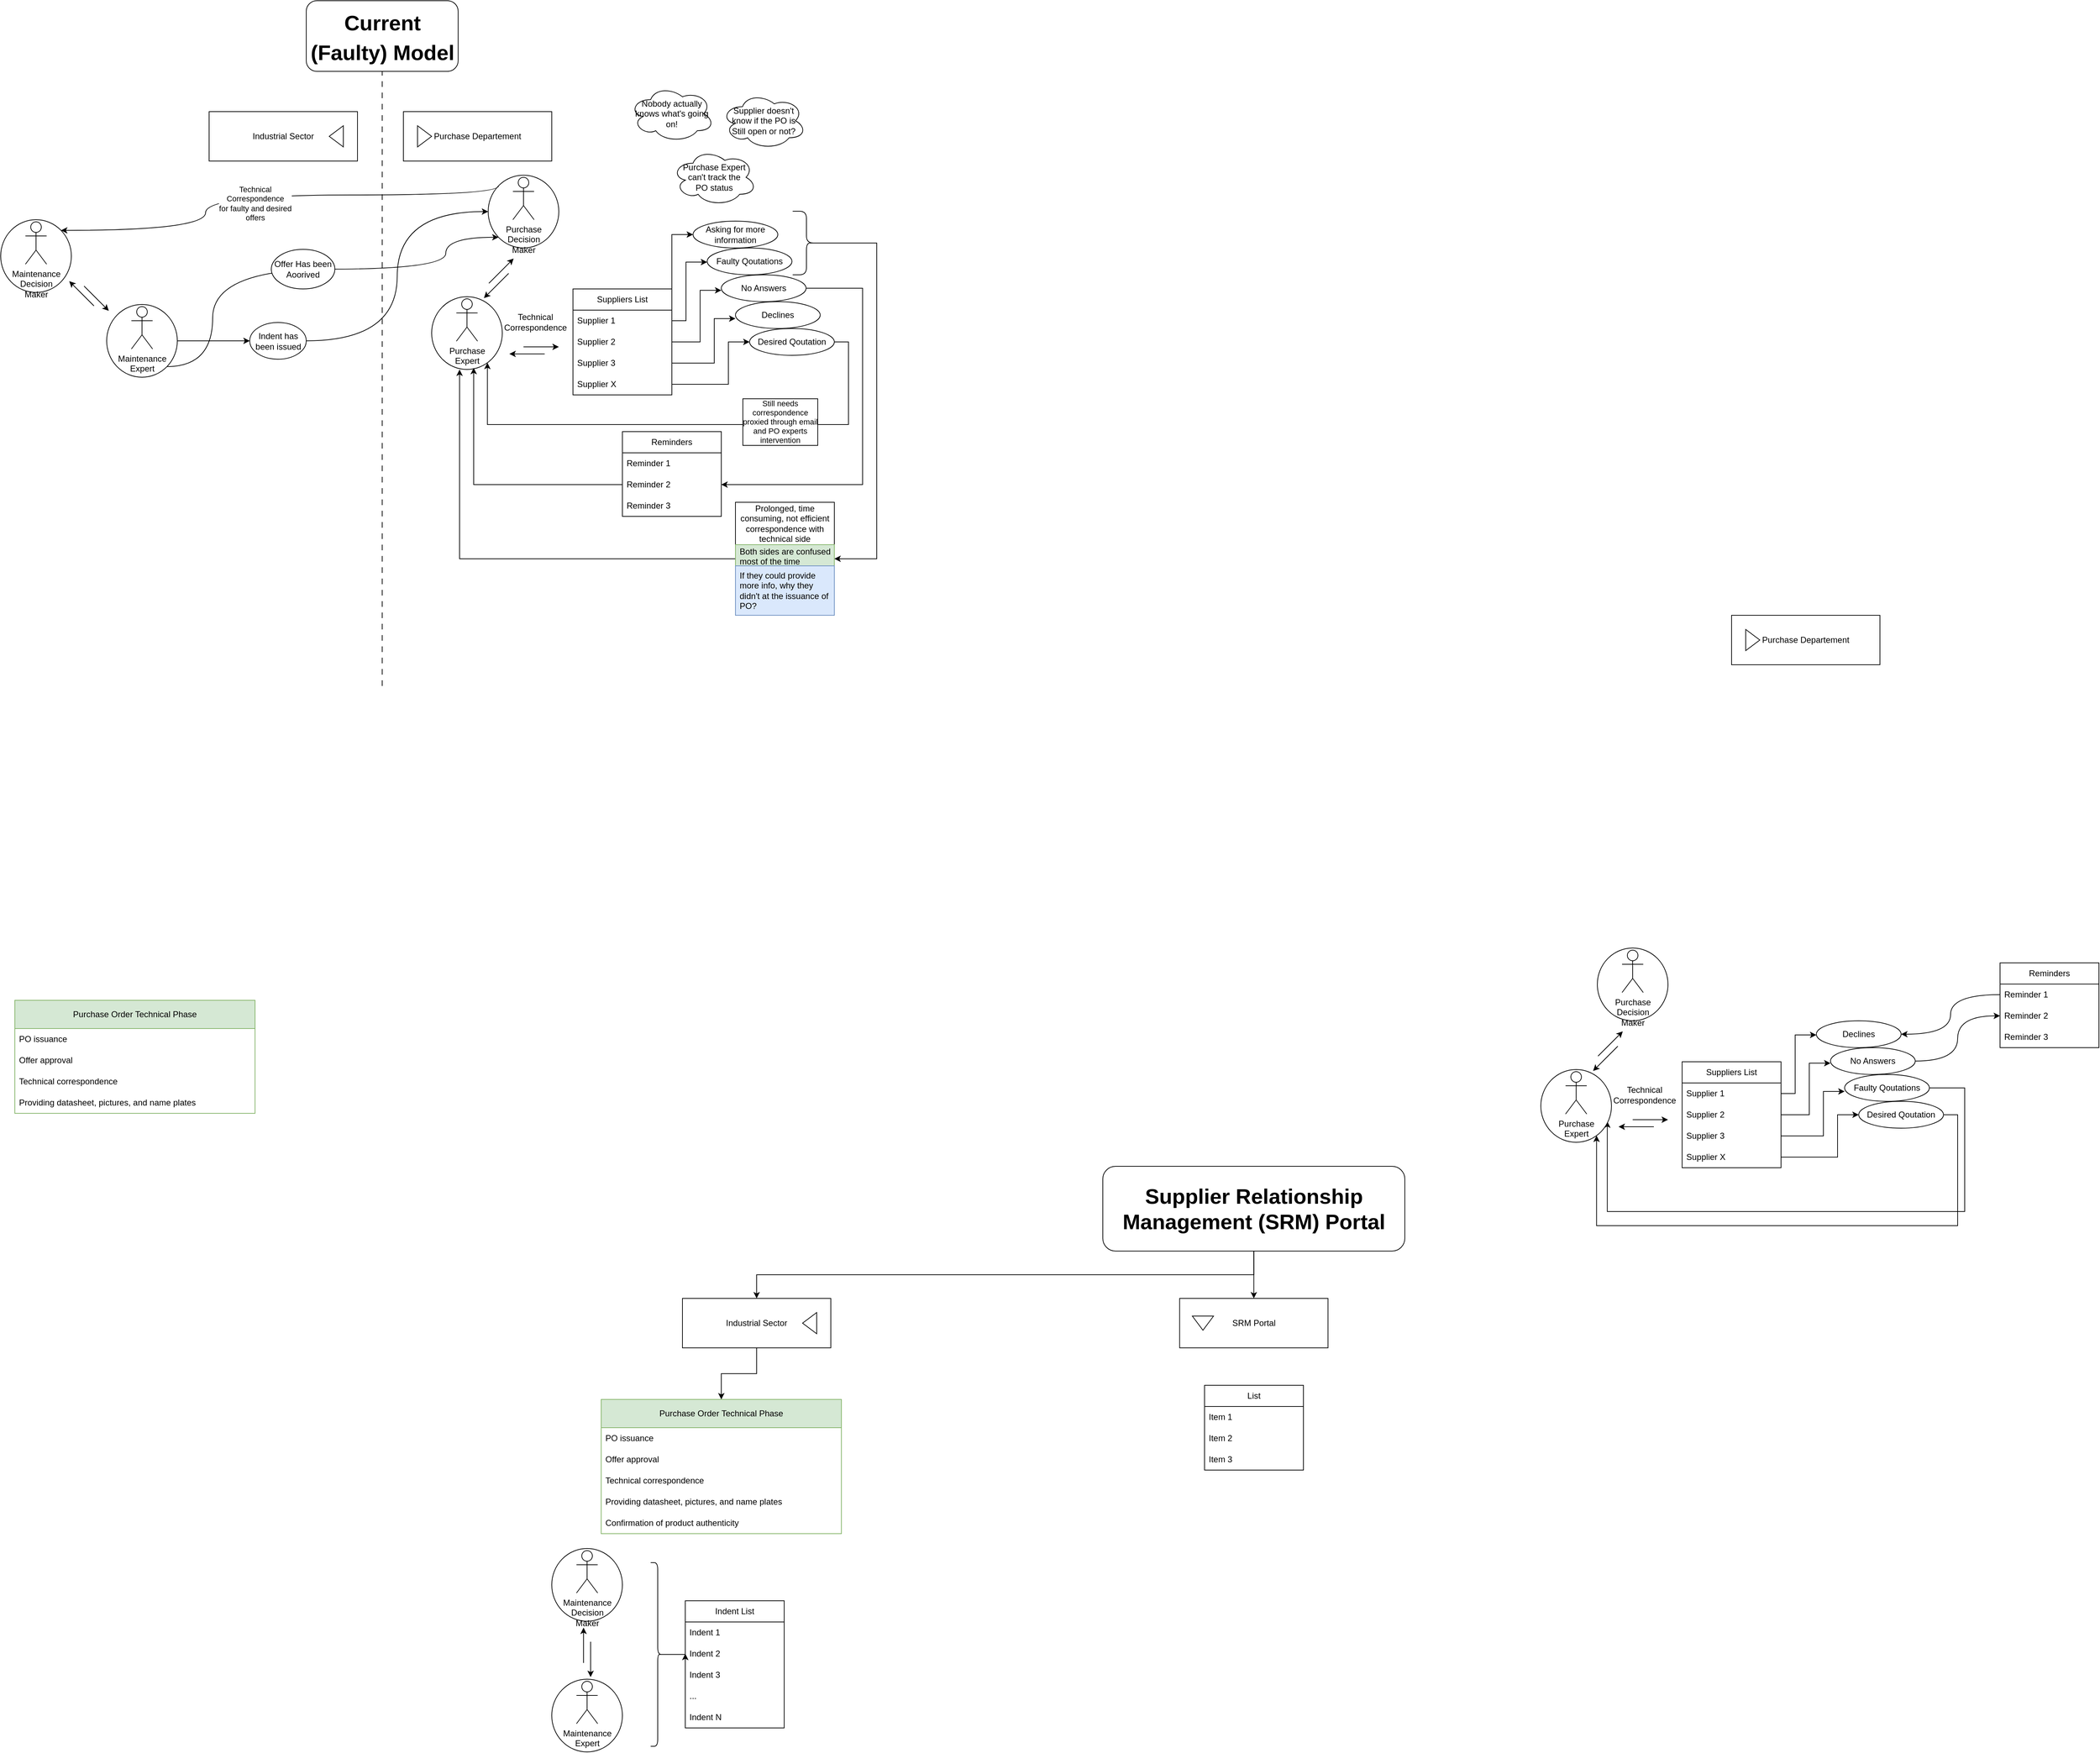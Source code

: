 <mxfile version="21.7.4" type="github">
  <diagram name="Page-1" id="2KHofViqdArEMS4rhggh">
    <mxGraphModel dx="1965" dy="1034" grid="1" gridSize="10" guides="1" tooltips="1" connect="1" arrows="1" fold="1" page="0" pageScale="1" pageWidth="850" pageHeight="1100" math="0" shadow="0">
      <root>
        <mxCell id="0" />
        <mxCell id="1" parent="0" />
        <mxCell id="c8slE1L9noB9dwJdRd24-46" style="edgeStyle=orthogonalEdgeStyle;rounded=0;orthogonalLoop=1;jettySize=auto;html=1;exitX=1;exitY=0.5;exitDx=0;exitDy=0;entryX=0;entryY=0.5;entryDx=0;entryDy=0;curved=1;" parent="1" source="c8slE1L9noB9dwJdRd24-1" target="c8slE1L9noB9dwJdRd24-59" edge="1">
          <mxGeometry relative="1" as="geometry" />
        </mxCell>
        <mxCell id="c8slE1L9noB9dwJdRd24-1" value="Indent has been issued" style="ellipse;whiteSpace=wrap;html=1;" parent="1" vertex="1">
          <mxGeometry x="-107.5" y="165.5" width="80" height="52" as="geometry" />
        </mxCell>
        <mxCell id="c8slE1L9noB9dwJdRd24-6" value="" style="endArrow=none;dashed=1;html=1;rounded=0;dashPattern=8 8;" parent="1" edge="1">
          <mxGeometry width="50" height="50" relative="1" as="geometry">
            <mxPoint x="80" y="680" as="sourcePoint" />
            <mxPoint x="80" y="-290" as="targetPoint" />
          </mxGeometry>
        </mxCell>
        <mxCell id="c8slE1L9noB9dwJdRd24-7" value="Purchase Departement" style="html=1;whiteSpace=wrap;container=1;recursiveResize=0;collapsible=0;" parent="1" vertex="1">
          <mxGeometry x="110" y="-133" width="210" height="70" as="geometry" />
        </mxCell>
        <mxCell id="c8slE1L9noB9dwJdRd24-8" value="" style="triangle;html=1;whiteSpace=wrap;" parent="c8slE1L9noB9dwJdRd24-7" vertex="1">
          <mxGeometry x="20" y="20" width="20" height="30" as="geometry" />
        </mxCell>
        <mxCell id="c8slE1L9noB9dwJdRd24-9" value="Industrial Sector" style="html=1;whiteSpace=wrap;container=1;recursiveResize=0;collapsible=0;" parent="1" vertex="1">
          <mxGeometry x="-165" y="-133" width="210" height="70" as="geometry" />
        </mxCell>
        <mxCell id="c8slE1L9noB9dwJdRd24-10" value="" style="triangle;html=1;whiteSpace=wrap;rotation=-180;" parent="c8slE1L9noB9dwJdRd24-9" vertex="1">
          <mxGeometry x="170" y="20" width="20" height="30" as="geometry" />
        </mxCell>
        <mxCell id="6I2EwaOY1wd-wpL0W01F-11" style="edgeStyle=orthogonalEdgeStyle;rounded=0;orthogonalLoop=1;jettySize=auto;html=1;exitX=1;exitY=0;exitDx=0;exitDy=0;entryX=0;entryY=0.5;entryDx=0;entryDy=0;" parent="1" source="c8slE1L9noB9dwJdRd24-14" target="6I2EwaOY1wd-wpL0W01F-10" edge="1">
          <mxGeometry relative="1" as="geometry" />
        </mxCell>
        <mxCell id="c8slE1L9noB9dwJdRd24-14" value="Suppliers List" style="swimlane;fontStyle=0;childLayout=stackLayout;horizontal=1;startSize=30;horizontalStack=0;resizeParent=1;resizeParentMax=0;resizeLast=0;collapsible=1;marginBottom=0;whiteSpace=wrap;html=1;" parent="1" vertex="1">
          <mxGeometry x="350" y="118" width="140" height="150" as="geometry" />
        </mxCell>
        <mxCell id="c8slE1L9noB9dwJdRd24-23" style="edgeStyle=orthogonalEdgeStyle;rounded=0;orthogonalLoop=1;jettySize=auto;html=1;exitX=1;exitY=0.5;exitDx=0;exitDy=0;" parent="c8slE1L9noB9dwJdRd24-14" source="c8slE1L9noB9dwJdRd24-15" edge="1">
          <mxGeometry relative="1" as="geometry">
            <mxPoint x="190" y="-38" as="targetPoint" />
            <Array as="points">
              <mxPoint x="160" y="45" />
              <mxPoint x="160" y="-38" />
            </Array>
          </mxGeometry>
        </mxCell>
        <mxCell id="c8slE1L9noB9dwJdRd24-15" value="&lt;div&gt;Supplier 1&lt;/div&gt;" style="text;strokeColor=none;fillColor=none;align=left;verticalAlign=middle;spacingLeft=4;spacingRight=4;overflow=hidden;points=[[0,0.5],[1,0.5]];portConstraint=eastwest;rotatable=0;whiteSpace=wrap;html=1;" parent="c8slE1L9noB9dwJdRd24-14" vertex="1">
          <mxGeometry y="30" width="140" height="30" as="geometry" />
        </mxCell>
        <mxCell id="c8slE1L9noB9dwJdRd24-28" style="edgeStyle=orthogonalEdgeStyle;rounded=0;orthogonalLoop=1;jettySize=auto;html=1;exitX=1;exitY=0.5;exitDx=0;exitDy=0;" parent="c8slE1L9noB9dwJdRd24-14" source="c8slE1L9noB9dwJdRd24-21" edge="1">
          <mxGeometry relative="1" as="geometry">
            <mxPoint x="210" y="2" as="targetPoint" />
            <Array as="points">
              <mxPoint x="180" y="75" />
              <mxPoint x="180" y="2" />
            </Array>
          </mxGeometry>
        </mxCell>
        <mxCell id="c8slE1L9noB9dwJdRd24-21" value="&lt;div&gt;Supplier 2&lt;br&gt;&lt;/div&gt;" style="text;strokeColor=none;fillColor=none;align=left;verticalAlign=middle;spacingLeft=4;spacingRight=4;overflow=hidden;points=[[0,0.5],[1,0.5]];portConstraint=eastwest;rotatable=0;whiteSpace=wrap;html=1;" parent="c8slE1L9noB9dwJdRd24-14" vertex="1">
          <mxGeometry y="60" width="140" height="30" as="geometry" />
        </mxCell>
        <mxCell id="c8slE1L9noB9dwJdRd24-30" style="edgeStyle=orthogonalEdgeStyle;rounded=0;orthogonalLoop=1;jettySize=auto;html=1;exitX=1;exitY=0.5;exitDx=0;exitDy=0;" parent="c8slE1L9noB9dwJdRd24-14" source="c8slE1L9noB9dwJdRd24-16" edge="1">
          <mxGeometry relative="1" as="geometry">
            <mxPoint x="230" y="42" as="targetPoint" />
            <Array as="points">
              <mxPoint x="200" y="105" />
              <mxPoint x="200" y="42" />
            </Array>
          </mxGeometry>
        </mxCell>
        <mxCell id="c8slE1L9noB9dwJdRd24-16" value="&lt;div&gt;Supplier 3&lt;br&gt;&lt;/div&gt;" style="text;strokeColor=none;fillColor=none;align=left;verticalAlign=middle;spacingLeft=4;spacingRight=4;overflow=hidden;points=[[0,0.5],[1,0.5]];portConstraint=eastwest;rotatable=0;whiteSpace=wrap;html=1;" parent="c8slE1L9noB9dwJdRd24-14" vertex="1">
          <mxGeometry y="90" width="140" height="30" as="geometry" />
        </mxCell>
        <mxCell id="c8slE1L9noB9dwJdRd24-17" value="Supplier X" style="text;strokeColor=none;fillColor=none;align=left;verticalAlign=middle;spacingLeft=4;spacingRight=4;overflow=hidden;points=[[0,0.5],[1,0.5]];portConstraint=eastwest;rotatable=0;whiteSpace=wrap;html=1;" parent="c8slE1L9noB9dwJdRd24-14" vertex="1">
          <mxGeometry y="120" width="140" height="30" as="geometry" />
        </mxCell>
        <mxCell id="c8slE1L9noB9dwJdRd24-24" value="Faulty Qoutations" style="ellipse;whiteSpace=wrap;html=1;" parent="1" vertex="1">
          <mxGeometry x="540" y="60" width="120" height="38" as="geometry" />
        </mxCell>
        <mxCell id="c8slE1L9noB9dwJdRd24-25" value="&lt;div&gt;Technical&lt;/div&gt;&lt;div&gt;Correspondence&lt;br&gt;&lt;/div&gt;" style="text;html=1;strokeColor=none;fillColor=none;align=center;verticalAlign=middle;whiteSpace=wrap;rounded=0;" parent="1" vertex="1">
          <mxGeometry x="267" y="150" width="60" height="30" as="geometry" />
        </mxCell>
        <mxCell id="6I2EwaOY1wd-wpL0W01F-8" style="edgeStyle=orthogonalEdgeStyle;rounded=0;orthogonalLoop=1;jettySize=auto;html=1;exitX=1;exitY=0.5;exitDx=0;exitDy=0;entryX=1;entryY=0.5;entryDx=0;entryDy=0;" parent="1" source="c8slE1L9noB9dwJdRd24-29" target="c8slE1L9noB9dwJdRd24-73" edge="1">
          <mxGeometry relative="1" as="geometry">
            <Array as="points">
              <mxPoint x="760" y="117" />
              <mxPoint x="760" y="395" />
            </Array>
          </mxGeometry>
        </mxCell>
        <mxCell id="c8slE1L9noB9dwJdRd24-29" value="No Answers" style="ellipse;whiteSpace=wrap;html=1;" parent="1" vertex="1">
          <mxGeometry x="560" y="98" width="120" height="38" as="geometry" />
        </mxCell>
        <mxCell id="c8slE1L9noB9dwJdRd24-31" value="Declines" style="ellipse;whiteSpace=wrap;html=1;" parent="1" vertex="1">
          <mxGeometry x="580" y="136" width="120" height="38" as="geometry" />
        </mxCell>
        <mxCell id="c8slE1L9noB9dwJdRd24-81" style="edgeStyle=orthogonalEdgeStyle;rounded=0;orthogonalLoop=1;jettySize=auto;html=1;exitX=1;exitY=0.5;exitDx=0;exitDy=0;entryX=0.789;entryY=0.908;entryDx=0;entryDy=0;entryPerimeter=0;" parent="1" source="c8slE1L9noB9dwJdRd24-34" target="c8slE1L9noB9dwJdRd24-44" edge="1">
          <mxGeometry relative="1" as="geometry">
            <Array as="points">
              <mxPoint x="740" y="193" />
              <mxPoint x="740" y="310" />
              <mxPoint x="229" y="310" />
            </Array>
          </mxGeometry>
        </mxCell>
        <mxCell id="6I2EwaOY1wd-wpL0W01F-12" value="Still needs &lt;br&gt;correspondence&lt;br&gt;proxied through email &lt;br&gt;and PO experts&lt;br&gt;intervention" style="edgeLabel;html=1;align=center;verticalAlign=middle;resizable=0;points=[];labelBorderColor=default;" parent="c8slE1L9noB9dwJdRd24-81" vertex="1" connectable="0">
          <mxGeometry x="-0.362" y="-4" relative="1" as="geometry">
            <mxPoint as="offset" />
          </mxGeometry>
        </mxCell>
        <mxCell id="c8slE1L9noB9dwJdRd24-34" value="Desired Qoutation" style="ellipse;whiteSpace=wrap;html=1;" parent="1" vertex="1">
          <mxGeometry x="600" y="174" width="120" height="38" as="geometry" />
        </mxCell>
        <mxCell id="c8slE1L9noB9dwJdRd24-33" style="edgeStyle=orthogonalEdgeStyle;rounded=0;orthogonalLoop=1;jettySize=auto;html=1;exitX=1;exitY=0.5;exitDx=0;exitDy=0;entryX=0;entryY=0.5;entryDx=0;entryDy=0;" parent="1" source="c8slE1L9noB9dwJdRd24-17" target="c8slE1L9noB9dwJdRd24-34" edge="1">
          <mxGeometry relative="1" as="geometry">
            <mxPoint x="600" y="200" as="targetPoint" />
            <Array as="points">
              <mxPoint x="570" y="253" />
              <mxPoint x="570" y="193" />
            </Array>
          </mxGeometry>
        </mxCell>
        <mxCell id="c8slE1L9noB9dwJdRd24-42" value="" style="group" parent="1" vertex="1" connectable="0">
          <mxGeometry x="-310" y="140" width="100" height="103" as="geometry" />
        </mxCell>
        <mxCell id="c8slE1L9noB9dwJdRd24-40" value="" style="ellipse;whiteSpace=wrap;html=1;" parent="c8slE1L9noB9dwJdRd24-42" vertex="1">
          <mxGeometry width="100" height="103" as="geometry" />
        </mxCell>
        <mxCell id="c8slE1L9noB9dwJdRd24-37" value="&lt;div&gt;Maintenance&lt;/div&gt;&lt;div&gt;Expert&lt;br&gt;&lt;/div&gt;" style="shape=umlActor;verticalLabelPosition=bottom;verticalAlign=top;html=1;outlineConnect=0;" parent="c8slE1L9noB9dwJdRd24-42" vertex="1">
          <mxGeometry x="35" y="3" width="30" height="60" as="geometry" />
        </mxCell>
        <mxCell id="c8slE1L9noB9dwJdRd24-43" value="" style="group" parent="1" vertex="1" connectable="0">
          <mxGeometry x="150" y="129" width="100" height="103" as="geometry" />
        </mxCell>
        <mxCell id="c8slE1L9noB9dwJdRd24-44" value="" style="ellipse;whiteSpace=wrap;html=1;" parent="c8slE1L9noB9dwJdRd24-43" vertex="1">
          <mxGeometry width="100" height="103" as="geometry" />
        </mxCell>
        <mxCell id="c8slE1L9noB9dwJdRd24-45" value="&lt;div&gt;Purchase&lt;/div&gt;&lt;div&gt;Expert&lt;br&gt;&lt;/div&gt;" style="shape=umlActor;verticalLabelPosition=bottom;verticalAlign=top;html=1;outlineConnect=0;" parent="c8slE1L9noB9dwJdRd24-43" vertex="1">
          <mxGeometry x="35" y="3" width="30" height="60" as="geometry" />
        </mxCell>
        <mxCell id="c8slE1L9noB9dwJdRd24-48" value="" style="group" parent="1" vertex="1" connectable="0">
          <mxGeometry x="-460" y="20" width="100" height="103" as="geometry" />
        </mxCell>
        <mxCell id="c8slE1L9noB9dwJdRd24-49" value="" style="ellipse;whiteSpace=wrap;html=1;" parent="c8slE1L9noB9dwJdRd24-48" vertex="1">
          <mxGeometry width="100" height="103" as="geometry" />
        </mxCell>
        <mxCell id="c8slE1L9noB9dwJdRd24-50" value="&lt;div&gt;Maintenance&lt;/div&gt;&lt;div&gt;Decision&lt;/div&gt;&lt;div&gt;Maker&lt;br&gt;&lt;/div&gt;" style="shape=umlActor;verticalLabelPosition=bottom;verticalAlign=top;html=1;outlineConnect=0;" parent="c8slE1L9noB9dwJdRd24-48" vertex="1">
          <mxGeometry x="35" y="3" width="30" height="60" as="geometry" />
        </mxCell>
        <mxCell id="c8slE1L9noB9dwJdRd24-53" value="" style="group;rotation=45;" parent="1" vertex="1" connectable="0">
          <mxGeometry x="-370" y="123" width="70" height="10" as="geometry" />
        </mxCell>
        <mxCell id="c8slE1L9noB9dwJdRd24-51" value="" style="endArrow=classic;html=1;rounded=0;" parent="c8slE1L9noB9dwJdRd24-53" edge="1">
          <mxGeometry width="50" height="50" relative="1" as="geometry">
            <mxPoint x="28" y="-9" as="sourcePoint" />
            <mxPoint x="63" y="26" as="targetPoint" />
          </mxGeometry>
        </mxCell>
        <mxCell id="c8slE1L9noB9dwJdRd24-52" value="" style="endArrow=classic;html=1;rounded=0;" parent="c8slE1L9noB9dwJdRd24-53" edge="1">
          <mxGeometry width="50" height="50" relative="1" as="geometry">
            <mxPoint x="42" y="19" as="sourcePoint" />
            <mxPoint x="7" y="-16" as="targetPoint" />
          </mxGeometry>
        </mxCell>
        <mxCell id="c8slE1L9noB9dwJdRd24-54" style="edgeStyle=orthogonalEdgeStyle;rounded=0;orthogonalLoop=1;jettySize=auto;html=1;exitX=1;exitY=0.5;exitDx=0;exitDy=0;entryX=0;entryY=0.5;entryDx=0;entryDy=0;" parent="1" source="c8slE1L9noB9dwJdRd24-40" target="c8slE1L9noB9dwJdRd24-1" edge="1">
          <mxGeometry relative="1" as="geometry" />
        </mxCell>
        <mxCell id="c8slE1L9noB9dwJdRd24-55" value="" style="group;rotation=-45;" parent="1" vertex="1" connectable="0">
          <mxGeometry x="210" y="98" width="70" height="10" as="geometry" />
        </mxCell>
        <mxCell id="c8slE1L9noB9dwJdRd24-56" value="" style="endArrow=classic;html=1;rounded=0;" parent="c8slE1L9noB9dwJdRd24-55" edge="1">
          <mxGeometry width="50" height="50" relative="1" as="geometry">
            <mxPoint x="21" y="12" as="sourcePoint" />
            <mxPoint x="56" y="-23" as="targetPoint" />
          </mxGeometry>
        </mxCell>
        <mxCell id="c8slE1L9noB9dwJdRd24-57" value="" style="endArrow=classic;html=1;rounded=0;" parent="c8slE1L9noB9dwJdRd24-55" edge="1">
          <mxGeometry width="50" height="50" relative="1" as="geometry">
            <mxPoint x="49" y="-2" as="sourcePoint" />
            <mxPoint x="14" y="33" as="targetPoint" />
          </mxGeometry>
        </mxCell>
        <mxCell id="c8slE1L9noB9dwJdRd24-58" value="" style="group" parent="1" vertex="1" connectable="0">
          <mxGeometry x="230" y="-43" width="100" height="103" as="geometry" />
        </mxCell>
        <mxCell id="c8slE1L9noB9dwJdRd24-59" value="" style="ellipse;whiteSpace=wrap;html=1;" parent="c8slE1L9noB9dwJdRd24-58" vertex="1">
          <mxGeometry width="100" height="103" as="geometry" />
        </mxCell>
        <mxCell id="c8slE1L9noB9dwJdRd24-60" value="&lt;div&gt;Purchase&lt;/div&gt;&lt;div&gt;Decision&lt;/div&gt;&lt;div&gt;Maker&lt;br&gt;&lt;/div&gt;" style="shape=umlActor;verticalLabelPosition=bottom;verticalAlign=top;html=1;outlineConnect=0;" parent="c8slE1L9noB9dwJdRd24-58" vertex="1">
          <mxGeometry x="35" y="3" width="30" height="60" as="geometry" />
        </mxCell>
        <mxCell id="c8slE1L9noB9dwJdRd24-61" value="&lt;font style=&quot;font-size: 30px;&quot;&gt;Current (Faulty) Model&lt;/font&gt;" style="rounded=1;whiteSpace=wrap;html=1;fontStyle=1;fontSize=35;" parent="1" vertex="1">
          <mxGeometry x="-27.5" y="-290" width="215" height="100" as="geometry" />
        </mxCell>
        <mxCell id="c8slE1L9noB9dwJdRd24-64" value="" style="group;rotation=0;" parent="1" vertex="1" connectable="0">
          <mxGeometry x="260" y="200" width="70" height="10" as="geometry" />
        </mxCell>
        <mxCell id="c8slE1L9noB9dwJdRd24-65" value="" style="endArrow=classic;html=1;rounded=0;" parent="c8slE1L9noB9dwJdRd24-64" edge="1">
          <mxGeometry width="50" height="50" relative="1" as="geometry">
            <mxPoint x="20" as="sourcePoint" />
            <mxPoint x="70" as="targetPoint" />
          </mxGeometry>
        </mxCell>
        <mxCell id="c8slE1L9noB9dwJdRd24-66" value="" style="endArrow=classic;html=1;rounded=0;" parent="c8slE1L9noB9dwJdRd24-64" edge="1">
          <mxGeometry width="50" height="50" relative="1" as="geometry">
            <mxPoint x="50" y="10" as="sourcePoint" />
            <mxPoint y="10" as="targetPoint" />
          </mxGeometry>
        </mxCell>
        <mxCell id="c8slE1L9noB9dwJdRd24-69" value="Reminders" style="swimlane;fontStyle=0;childLayout=stackLayout;horizontal=1;startSize=30;horizontalStack=0;resizeParent=1;resizeParentMax=0;resizeLast=0;collapsible=1;marginBottom=0;whiteSpace=wrap;html=1;" parent="1" vertex="1">
          <mxGeometry x="420" y="320" width="140" height="120" as="geometry" />
        </mxCell>
        <mxCell id="c8slE1L9noB9dwJdRd24-70" value="Reminder 1" style="text;strokeColor=none;fillColor=none;align=left;verticalAlign=middle;spacingLeft=4;spacingRight=4;overflow=hidden;points=[[0,0.5],[1,0.5]];portConstraint=eastwest;rotatable=0;whiteSpace=wrap;html=1;" parent="c8slE1L9noB9dwJdRd24-69" vertex="1">
          <mxGeometry y="30" width="140" height="30" as="geometry" />
        </mxCell>
        <mxCell id="c8slE1L9noB9dwJdRd24-73" value="Reminder 2" style="text;strokeColor=none;fillColor=none;align=left;verticalAlign=middle;spacingLeft=4;spacingRight=4;overflow=hidden;points=[[0,0.5],[1,0.5]];portConstraint=eastwest;rotatable=0;whiteSpace=wrap;html=1;" parent="c8slE1L9noB9dwJdRd24-69" vertex="1">
          <mxGeometry y="60" width="140" height="30" as="geometry" />
        </mxCell>
        <mxCell id="c8slE1L9noB9dwJdRd24-74" value="Reminder 3" style="text;strokeColor=none;fillColor=none;align=left;verticalAlign=middle;spacingLeft=4;spacingRight=4;overflow=hidden;points=[[0,0.5],[1,0.5]];portConstraint=eastwest;rotatable=0;whiteSpace=wrap;html=1;" parent="c8slE1L9noB9dwJdRd24-69" vertex="1">
          <mxGeometry y="90" width="140" height="30" as="geometry" />
        </mxCell>
        <mxCell id="c8slE1L9noB9dwJdRd24-82" style="edgeStyle=orthogonalEdgeStyle;rounded=0;orthogonalLoop=1;jettySize=auto;html=1;exitX=0;exitY=0;exitDx=0;exitDy=0;entryX=1;entryY=0;entryDx=0;entryDy=0;curved=1;" parent="1" source="c8slE1L9noB9dwJdRd24-59" target="c8slE1L9noB9dwJdRd24-49" edge="1">
          <mxGeometry relative="1" as="geometry">
            <Array as="points">
              <mxPoint x="-170" y="-15" />
              <mxPoint x="-170" y="35" />
            </Array>
          </mxGeometry>
        </mxCell>
        <mxCell id="c8slE1L9noB9dwJdRd24-83" value="&lt;div&gt;Technical&lt;/div&gt;&lt;div&gt;Correspondence&lt;/div&gt;&lt;div&gt;for faulty and desired&lt;/div&gt;&lt;div&gt;offers&lt;br&gt;&lt;/div&gt;" style="edgeLabel;html=1;align=center;verticalAlign=middle;resizable=0;points=[];" parent="c8slE1L9noB9dwJdRd24-82" vertex="1" connectable="0">
          <mxGeometry x="0.048" y="12" relative="1" as="geometry">
            <mxPoint as="offset" />
          </mxGeometry>
        </mxCell>
        <mxCell id="vh4l8K26gaCXzMAg0qhR-1" style="edgeStyle=orthogonalEdgeStyle;rounded=0;orthogonalLoop=1;jettySize=auto;html=1;exitX=1;exitY=1;exitDx=0;exitDy=0;entryX=0;entryY=1;entryDx=0;entryDy=0;curved=1;" parent="1" source="c8slE1L9noB9dwJdRd24-40" target="c8slE1L9noB9dwJdRd24-59" edge="1">
          <mxGeometry relative="1" as="geometry">
            <Array as="points">
              <mxPoint x="-160" y="228" />
              <mxPoint x="-160" y="90" />
              <mxPoint x="170" y="90" />
              <mxPoint x="170" y="45" />
            </Array>
          </mxGeometry>
        </mxCell>
        <mxCell id="vh4l8K26gaCXzMAg0qhR-2" value="" style="edgeLabel;html=1;align=center;verticalAlign=middle;resizable=0;points=[];fontSize=12;fillColor=default;strokeColor=default;" parent="vh4l8K26gaCXzMAg0qhR-1" vertex="1" connectable="0">
          <mxGeometry x="-0.009" y="-1" relative="1" as="geometry">
            <mxPoint as="offset" />
          </mxGeometry>
        </mxCell>
        <mxCell id="vh4l8K26gaCXzMAg0qhR-3" value="&lt;div&gt;Offer Has been &lt;br&gt;&lt;/div&gt;&lt;div&gt;Aoorived&lt;br&gt;&lt;/div&gt;" style="ellipse;whiteSpace=wrap;html=1;" parent="1" vertex="1">
          <mxGeometry x="-77" y="62" width="90" height="56" as="geometry" />
        </mxCell>
        <mxCell id="vh4l8K26gaCXzMAg0qhR-4" value="Purchase Order Technical Phase" style="swimlane;fontStyle=0;childLayout=stackLayout;horizontal=1;startSize=40;horizontalStack=0;resizeParent=1;resizeParentMax=0;resizeLast=0;collapsible=1;marginBottom=0;whiteSpace=wrap;html=1;fillColor=#d5e8d4;strokeColor=#82b366;" parent="1" vertex="1">
          <mxGeometry x="-440" y="1125" width="340" height="160" as="geometry" />
        </mxCell>
        <mxCell id="vh4l8K26gaCXzMAg0qhR-5" value="PO issuance " style="text;strokeColor=none;fillColor=none;align=left;verticalAlign=middle;spacingLeft=4;spacingRight=4;overflow=hidden;points=[[0,0.5],[1,0.5]];portConstraint=eastwest;rotatable=0;whiteSpace=wrap;html=1;" parent="vh4l8K26gaCXzMAg0qhR-4" vertex="1">
          <mxGeometry y="40" width="340" height="30" as="geometry" />
        </mxCell>
        <mxCell id="vh4l8K26gaCXzMAg0qhR-6" value="Offer approval" style="text;strokeColor=none;fillColor=none;align=left;verticalAlign=middle;spacingLeft=4;spacingRight=4;overflow=hidden;points=[[0,0.5],[1,0.5]];portConstraint=eastwest;rotatable=0;whiteSpace=wrap;html=1;" parent="vh4l8K26gaCXzMAg0qhR-4" vertex="1">
          <mxGeometry y="70" width="340" height="30" as="geometry" />
        </mxCell>
        <mxCell id="vh4l8K26gaCXzMAg0qhR-7" value="Technical correspondence" style="text;strokeColor=none;fillColor=none;align=left;verticalAlign=middle;spacingLeft=4;spacingRight=4;overflow=hidden;points=[[0,0.5],[1,0.5]];portConstraint=eastwest;rotatable=0;whiteSpace=wrap;html=1;" parent="vh4l8K26gaCXzMAg0qhR-4" vertex="1">
          <mxGeometry y="100" width="340" height="30" as="geometry" />
        </mxCell>
        <mxCell id="vh4l8K26gaCXzMAg0qhR-8" value="Providing datasheet, pictures, and name plates" style="text;strokeColor=none;fillColor=none;align=left;verticalAlign=middle;spacingLeft=4;spacingRight=4;overflow=hidden;points=[[0,0.5],[1,0.5]];portConstraint=eastwest;rotatable=0;whiteSpace=wrap;html=1;" parent="vh4l8K26gaCXzMAg0qhR-4" vertex="1">
          <mxGeometry y="130" width="340" height="30" as="geometry" />
        </mxCell>
        <mxCell id="vh4l8K26gaCXzMAg0qhR-70" value="Purchase Departement" style="html=1;whiteSpace=wrap;container=1;recursiveResize=0;collapsible=0;" parent="1" vertex="1">
          <mxGeometry x="1990" y="580" width="210" height="70" as="geometry" />
        </mxCell>
        <mxCell id="vh4l8K26gaCXzMAg0qhR-71" value="" style="triangle;html=1;whiteSpace=wrap;" parent="vh4l8K26gaCXzMAg0qhR-70" vertex="1">
          <mxGeometry x="20" y="20" width="20" height="30" as="geometry" />
        </mxCell>
        <mxCell id="em5qXoiyjJYaxzW7Eebe-1" style="edgeStyle=orthogonalEdgeStyle;rounded=0;orthogonalLoop=1;jettySize=auto;html=1;exitX=0.5;exitY=1;exitDx=0;exitDy=0;entryX=0.5;entryY=0;entryDx=0;entryDy=0;" edge="1" parent="1" source="vh4l8K26gaCXzMAg0qhR-72" target="vh4l8K26gaCXzMAg0qhR-124">
          <mxGeometry relative="1" as="geometry" />
        </mxCell>
        <mxCell id="vh4l8K26gaCXzMAg0qhR-72" value="Industrial Sector" style="html=1;whiteSpace=wrap;container=1;recursiveResize=0;collapsible=0;" parent="1" vertex="1">
          <mxGeometry x="505" y="1547" width="210" height="70" as="geometry" />
        </mxCell>
        <mxCell id="vh4l8K26gaCXzMAg0qhR-73" value="" style="triangle;html=1;whiteSpace=wrap;rotation=-180;" parent="vh4l8K26gaCXzMAg0qhR-72" vertex="1">
          <mxGeometry x="170" y="20" width="20" height="30" as="geometry" />
        </mxCell>
        <mxCell id="vh4l8K26gaCXzMAg0qhR-74" value="Suppliers List" style="swimlane;fontStyle=0;childLayout=stackLayout;horizontal=1;startSize=30;horizontalStack=0;resizeParent=1;resizeParentMax=0;resizeLast=0;collapsible=1;marginBottom=0;whiteSpace=wrap;html=1;" parent="1" vertex="1">
          <mxGeometry x="1920" y="1212" width="140" height="150" as="geometry" />
        </mxCell>
        <mxCell id="vh4l8K26gaCXzMAg0qhR-75" style="edgeStyle=orthogonalEdgeStyle;rounded=0;orthogonalLoop=1;jettySize=auto;html=1;exitX=1;exitY=0.5;exitDx=0;exitDy=0;" parent="vh4l8K26gaCXzMAg0qhR-74" source="vh4l8K26gaCXzMAg0qhR-76" edge="1">
          <mxGeometry relative="1" as="geometry">
            <mxPoint x="190" y="-38" as="targetPoint" />
            <Array as="points">
              <mxPoint x="160" y="45" />
              <mxPoint x="160" y="-38" />
            </Array>
          </mxGeometry>
        </mxCell>
        <mxCell id="vh4l8K26gaCXzMAg0qhR-76" value="&lt;div&gt;Supplier 1&lt;/div&gt;" style="text;strokeColor=none;fillColor=none;align=left;verticalAlign=middle;spacingLeft=4;spacingRight=4;overflow=hidden;points=[[0,0.5],[1,0.5]];portConstraint=eastwest;rotatable=0;whiteSpace=wrap;html=1;" parent="vh4l8K26gaCXzMAg0qhR-74" vertex="1">
          <mxGeometry y="30" width="140" height="30" as="geometry" />
        </mxCell>
        <mxCell id="vh4l8K26gaCXzMAg0qhR-77" style="edgeStyle=orthogonalEdgeStyle;rounded=0;orthogonalLoop=1;jettySize=auto;html=1;exitX=1;exitY=0.5;exitDx=0;exitDy=0;" parent="vh4l8K26gaCXzMAg0qhR-74" source="vh4l8K26gaCXzMAg0qhR-78" edge="1">
          <mxGeometry relative="1" as="geometry">
            <mxPoint x="210" y="2" as="targetPoint" />
            <Array as="points">
              <mxPoint x="180" y="75" />
              <mxPoint x="180" y="2" />
            </Array>
          </mxGeometry>
        </mxCell>
        <mxCell id="vh4l8K26gaCXzMAg0qhR-78" value="&lt;div&gt;Supplier 2&lt;br&gt;&lt;/div&gt;" style="text;strokeColor=none;fillColor=none;align=left;verticalAlign=middle;spacingLeft=4;spacingRight=4;overflow=hidden;points=[[0,0.5],[1,0.5]];portConstraint=eastwest;rotatable=0;whiteSpace=wrap;html=1;" parent="vh4l8K26gaCXzMAg0qhR-74" vertex="1">
          <mxGeometry y="60" width="140" height="30" as="geometry" />
        </mxCell>
        <mxCell id="vh4l8K26gaCXzMAg0qhR-79" style="edgeStyle=orthogonalEdgeStyle;rounded=0;orthogonalLoop=1;jettySize=auto;html=1;exitX=1;exitY=0.5;exitDx=0;exitDy=0;" parent="vh4l8K26gaCXzMAg0qhR-74" source="vh4l8K26gaCXzMAg0qhR-80" edge="1">
          <mxGeometry relative="1" as="geometry">
            <mxPoint x="230" y="42" as="targetPoint" />
            <Array as="points">
              <mxPoint x="200" y="105" />
              <mxPoint x="200" y="42" />
            </Array>
          </mxGeometry>
        </mxCell>
        <mxCell id="vh4l8K26gaCXzMAg0qhR-80" value="&lt;div&gt;Supplier 3&lt;br&gt;&lt;/div&gt;" style="text;strokeColor=none;fillColor=none;align=left;verticalAlign=middle;spacingLeft=4;spacingRight=4;overflow=hidden;points=[[0,0.5],[1,0.5]];portConstraint=eastwest;rotatable=0;whiteSpace=wrap;html=1;" parent="vh4l8K26gaCXzMAg0qhR-74" vertex="1">
          <mxGeometry y="90" width="140" height="30" as="geometry" />
        </mxCell>
        <mxCell id="vh4l8K26gaCXzMAg0qhR-81" value="Supplier X" style="text;strokeColor=none;fillColor=none;align=left;verticalAlign=middle;spacingLeft=4;spacingRight=4;overflow=hidden;points=[[0,0.5],[1,0.5]];portConstraint=eastwest;rotatable=0;whiteSpace=wrap;html=1;" parent="vh4l8K26gaCXzMAg0qhR-74" vertex="1">
          <mxGeometry y="120" width="140" height="30" as="geometry" />
        </mxCell>
        <mxCell id="vh4l8K26gaCXzMAg0qhR-82" value="Declines" style="ellipse;whiteSpace=wrap;html=1;" parent="1" vertex="1">
          <mxGeometry x="2110" y="1154" width="120" height="38" as="geometry" />
        </mxCell>
        <mxCell id="vh4l8K26gaCXzMAg0qhR-83" value="&lt;div&gt;Technical&lt;/div&gt;&lt;div&gt;Correspondence&lt;br&gt;&lt;/div&gt;" style="text;html=1;strokeColor=none;fillColor=none;align=center;verticalAlign=middle;whiteSpace=wrap;rounded=0;" parent="1" vertex="1">
          <mxGeometry x="1837" y="1244" width="60" height="30" as="geometry" />
        </mxCell>
        <mxCell id="vh4l8K26gaCXzMAg0qhR-84" style="edgeStyle=orthogonalEdgeStyle;rounded=0;orthogonalLoop=1;jettySize=auto;html=1;exitX=1;exitY=0.5;exitDx=0;exitDy=0;entryX=0;entryY=0.5;entryDx=0;entryDy=0;curved=1;" parent="1" source="vh4l8K26gaCXzMAg0qhR-85" target="vh4l8K26gaCXzMAg0qhR-116" edge="1">
          <mxGeometry relative="1" as="geometry" />
        </mxCell>
        <mxCell id="vh4l8K26gaCXzMAg0qhR-85" value="No Answers" style="ellipse;whiteSpace=wrap;html=1;" parent="1" vertex="1">
          <mxGeometry x="2130" y="1192" width="120" height="38" as="geometry" />
        </mxCell>
        <mxCell id="vh4l8K26gaCXzMAg0qhR-86" style="edgeStyle=orthogonalEdgeStyle;rounded=0;orthogonalLoop=1;jettySize=auto;html=1;exitX=1;exitY=0.5;exitDx=0;exitDy=0;entryX=0.941;entryY=0.714;entryDx=0;entryDy=0;entryPerimeter=0;" parent="1" source="vh4l8K26gaCXzMAg0qhR-87" target="vh4l8K26gaCXzMAg0qhR-95" edge="1">
          <mxGeometry relative="1" as="geometry">
            <Array as="points">
              <mxPoint x="2320" y="1249" />
              <mxPoint x="2320" y="1424" />
              <mxPoint x="1814" y="1424" />
            </Array>
          </mxGeometry>
        </mxCell>
        <mxCell id="vh4l8K26gaCXzMAg0qhR-87" value="Faulty Qoutations" style="ellipse;whiteSpace=wrap;html=1;" parent="1" vertex="1">
          <mxGeometry x="2150" y="1230" width="120" height="38" as="geometry" />
        </mxCell>
        <mxCell id="vh4l8K26gaCXzMAg0qhR-88" style="edgeStyle=orthogonalEdgeStyle;rounded=0;orthogonalLoop=1;jettySize=auto;html=1;exitX=1;exitY=0.5;exitDx=0;exitDy=0;entryX=0.789;entryY=0.908;entryDx=0;entryDy=0;entryPerimeter=0;" parent="1" source="vh4l8K26gaCXzMAg0qhR-89" target="vh4l8K26gaCXzMAg0qhR-95" edge="1">
          <mxGeometry relative="1" as="geometry">
            <Array as="points">
              <mxPoint x="2310" y="1287" />
              <mxPoint x="2310" y="1444" />
              <mxPoint x="1799" y="1444" />
            </Array>
          </mxGeometry>
        </mxCell>
        <mxCell id="vh4l8K26gaCXzMAg0qhR-89" value="Desired Qoutation" style="ellipse;whiteSpace=wrap;html=1;" parent="1" vertex="1">
          <mxGeometry x="2170" y="1268" width="120" height="38" as="geometry" />
        </mxCell>
        <mxCell id="vh4l8K26gaCXzMAg0qhR-90" style="edgeStyle=orthogonalEdgeStyle;rounded=0;orthogonalLoop=1;jettySize=auto;html=1;exitX=1;exitY=0.5;exitDx=0;exitDy=0;entryX=0;entryY=0.5;entryDx=0;entryDy=0;" parent="1" source="vh4l8K26gaCXzMAg0qhR-81" target="vh4l8K26gaCXzMAg0qhR-89" edge="1">
          <mxGeometry relative="1" as="geometry">
            <mxPoint x="2170" y="1294" as="targetPoint" />
            <Array as="points">
              <mxPoint x="2140" y="1347" />
              <mxPoint x="2140" y="1287" />
            </Array>
          </mxGeometry>
        </mxCell>
        <mxCell id="vh4l8K26gaCXzMAg0qhR-91" value="" style="group" parent="1" vertex="1" connectable="0">
          <mxGeometry x="320" y="2086" width="100" height="103" as="geometry" />
        </mxCell>
        <mxCell id="vh4l8K26gaCXzMAg0qhR-92" value="" style="ellipse;whiteSpace=wrap;html=1;" parent="vh4l8K26gaCXzMAg0qhR-91" vertex="1">
          <mxGeometry width="100" height="103" as="geometry" />
        </mxCell>
        <mxCell id="vh4l8K26gaCXzMAg0qhR-93" value="&lt;div&gt;Maintenance&lt;/div&gt;&lt;div&gt;Expert&lt;br&gt;&lt;/div&gt;" style="shape=umlActor;verticalLabelPosition=bottom;verticalAlign=top;html=1;outlineConnect=0;" parent="vh4l8K26gaCXzMAg0qhR-91" vertex="1">
          <mxGeometry x="35" y="3" width="30" height="60" as="geometry" />
        </mxCell>
        <mxCell id="vh4l8K26gaCXzMAg0qhR-94" value="" style="group" parent="1" vertex="1" connectable="0">
          <mxGeometry x="1720" y="1223" width="100" height="103" as="geometry" />
        </mxCell>
        <mxCell id="vh4l8K26gaCXzMAg0qhR-95" value="" style="ellipse;whiteSpace=wrap;html=1;" parent="vh4l8K26gaCXzMAg0qhR-94" vertex="1">
          <mxGeometry width="100" height="103" as="geometry" />
        </mxCell>
        <mxCell id="vh4l8K26gaCXzMAg0qhR-96" value="&lt;div&gt;Purchase&lt;/div&gt;&lt;div&gt;Expert&lt;br&gt;&lt;/div&gt;" style="shape=umlActor;verticalLabelPosition=bottom;verticalAlign=top;html=1;outlineConnect=0;" parent="vh4l8K26gaCXzMAg0qhR-94" vertex="1">
          <mxGeometry x="35" y="3" width="30" height="60" as="geometry" />
        </mxCell>
        <mxCell id="vh4l8K26gaCXzMAg0qhR-97" value="" style="group" parent="1" vertex="1" connectable="0">
          <mxGeometry x="320" y="1901" width="100" height="103" as="geometry" />
        </mxCell>
        <mxCell id="vh4l8K26gaCXzMAg0qhR-98" value="" style="ellipse;whiteSpace=wrap;html=1;" parent="vh4l8K26gaCXzMAg0qhR-97" vertex="1">
          <mxGeometry width="100" height="103" as="geometry" />
        </mxCell>
        <mxCell id="vh4l8K26gaCXzMAg0qhR-99" value="&lt;div&gt;Maintenance&lt;/div&gt;&lt;div&gt;Decision&lt;/div&gt;&lt;div&gt;Maker&lt;br&gt;&lt;/div&gt;" style="shape=umlActor;verticalLabelPosition=bottom;verticalAlign=top;html=1;outlineConnect=0;" parent="vh4l8K26gaCXzMAg0qhR-97" vertex="1">
          <mxGeometry x="35" y="3" width="30" height="60" as="geometry" />
        </mxCell>
        <mxCell id="vh4l8K26gaCXzMAg0qhR-100" value="" style="group;rotation=90;" parent="1" vertex="1" connectable="0">
          <mxGeometry x="335" y="2043" width="70" height="10" as="geometry" />
        </mxCell>
        <mxCell id="vh4l8K26gaCXzMAg0qhR-101" value="" style="endArrow=classic;html=1;rounded=0;" parent="vh4l8K26gaCXzMAg0qhR-100" edge="1">
          <mxGeometry width="50" height="50" relative="1" as="geometry">
            <mxPoint x="40" y="-10" as="sourcePoint" />
            <mxPoint x="40" y="40" as="targetPoint" />
          </mxGeometry>
        </mxCell>
        <mxCell id="vh4l8K26gaCXzMAg0qhR-102" value="" style="endArrow=classic;html=1;rounded=0;" parent="vh4l8K26gaCXzMAg0qhR-100" edge="1">
          <mxGeometry width="50" height="50" relative="1" as="geometry">
            <mxPoint x="30" y="20" as="sourcePoint" />
            <mxPoint x="30" y="-30" as="targetPoint" />
          </mxGeometry>
        </mxCell>
        <mxCell id="vh4l8K26gaCXzMAg0qhR-104" value="" style="group;rotation=-45;" parent="1" vertex="1" connectable="0">
          <mxGeometry x="1780" y="1192" width="70" height="10" as="geometry" />
        </mxCell>
        <mxCell id="vh4l8K26gaCXzMAg0qhR-105" value="" style="endArrow=classic;html=1;rounded=0;" parent="vh4l8K26gaCXzMAg0qhR-104" edge="1">
          <mxGeometry width="50" height="50" relative="1" as="geometry">
            <mxPoint x="21" y="12" as="sourcePoint" />
            <mxPoint x="56" y="-23" as="targetPoint" />
          </mxGeometry>
        </mxCell>
        <mxCell id="vh4l8K26gaCXzMAg0qhR-106" value="" style="endArrow=classic;html=1;rounded=0;" parent="vh4l8K26gaCXzMAg0qhR-104" edge="1">
          <mxGeometry width="50" height="50" relative="1" as="geometry">
            <mxPoint x="49" y="-2" as="sourcePoint" />
            <mxPoint x="14" y="33" as="targetPoint" />
          </mxGeometry>
        </mxCell>
        <mxCell id="vh4l8K26gaCXzMAg0qhR-107" value="" style="group" parent="1" vertex="1" connectable="0">
          <mxGeometry x="1800" y="1051" width="100" height="103" as="geometry" />
        </mxCell>
        <mxCell id="vh4l8K26gaCXzMAg0qhR-108" value="" style="ellipse;whiteSpace=wrap;html=1;" parent="vh4l8K26gaCXzMAg0qhR-107" vertex="1">
          <mxGeometry width="100" height="103" as="geometry" />
        </mxCell>
        <mxCell id="vh4l8K26gaCXzMAg0qhR-109" value="&lt;div&gt;Purchase&lt;/div&gt;&lt;div&gt;Decision&lt;/div&gt;&lt;div&gt;Maker&lt;br&gt;&lt;/div&gt;" style="shape=umlActor;verticalLabelPosition=bottom;verticalAlign=top;html=1;outlineConnect=0;" parent="vh4l8K26gaCXzMAg0qhR-107" vertex="1">
          <mxGeometry x="35" y="3" width="30" height="60" as="geometry" />
        </mxCell>
        <mxCell id="vh4l8K26gaCXzMAg0qhR-143" style="edgeStyle=orthogonalEdgeStyle;rounded=0;orthogonalLoop=1;jettySize=auto;html=1;exitX=0.5;exitY=1;exitDx=0;exitDy=0;" parent="1" source="vh4l8K26gaCXzMAg0qhR-110" target="vh4l8K26gaCXzMAg0qhR-72" edge="1">
          <mxGeometry relative="1" as="geometry" />
        </mxCell>
        <mxCell id="vh4l8K26gaCXzMAg0qhR-147" style="edgeStyle=orthogonalEdgeStyle;rounded=0;orthogonalLoop=1;jettySize=auto;html=1;exitX=0.5;exitY=1;exitDx=0;exitDy=0;entryX=0.5;entryY=0;entryDx=0;entryDy=0;" parent="1" source="vh4l8K26gaCXzMAg0qhR-110" target="vh4l8K26gaCXzMAg0qhR-145" edge="1">
          <mxGeometry relative="1" as="geometry" />
        </mxCell>
        <mxCell id="vh4l8K26gaCXzMAg0qhR-110" value="Supplier Relationship Management (SRM) Portal" style="rounded=1;whiteSpace=wrap;html=1;fontStyle=1;fontSize=30;" parent="1" vertex="1">
          <mxGeometry x="1100" y="1360" width="427.5" height="120" as="geometry" />
        </mxCell>
        <mxCell id="vh4l8K26gaCXzMAg0qhR-111" value="" style="group;rotation=0;" parent="1" vertex="1" connectable="0">
          <mxGeometry x="1830" y="1294" width="70" height="10" as="geometry" />
        </mxCell>
        <mxCell id="vh4l8K26gaCXzMAg0qhR-112" value="" style="endArrow=classic;html=1;rounded=0;" parent="vh4l8K26gaCXzMAg0qhR-111" edge="1">
          <mxGeometry width="50" height="50" relative="1" as="geometry">
            <mxPoint x="20" as="sourcePoint" />
            <mxPoint x="70" as="targetPoint" />
          </mxGeometry>
        </mxCell>
        <mxCell id="vh4l8K26gaCXzMAg0qhR-113" value="" style="endArrow=classic;html=1;rounded=0;" parent="vh4l8K26gaCXzMAg0qhR-111" edge="1">
          <mxGeometry width="50" height="50" relative="1" as="geometry">
            <mxPoint x="50" y="10" as="sourcePoint" />
            <mxPoint y="10" as="targetPoint" />
          </mxGeometry>
        </mxCell>
        <mxCell id="vh4l8K26gaCXzMAg0qhR-114" value="Reminders" style="swimlane;fontStyle=0;childLayout=stackLayout;horizontal=1;startSize=30;horizontalStack=0;resizeParent=1;resizeParentMax=0;resizeLast=0;collapsible=1;marginBottom=0;whiteSpace=wrap;html=1;" parent="1" vertex="1">
          <mxGeometry x="2370" y="1072" width="140" height="120" as="geometry" />
        </mxCell>
        <mxCell id="vh4l8K26gaCXzMAg0qhR-115" value="Reminder 1" style="text;strokeColor=none;fillColor=none;align=left;verticalAlign=middle;spacingLeft=4;spacingRight=4;overflow=hidden;points=[[0,0.5],[1,0.5]];portConstraint=eastwest;rotatable=0;whiteSpace=wrap;html=1;" parent="vh4l8K26gaCXzMAg0qhR-114" vertex="1">
          <mxGeometry y="30" width="140" height="30" as="geometry" />
        </mxCell>
        <mxCell id="vh4l8K26gaCXzMAg0qhR-116" value="Reminder 2" style="text;strokeColor=none;fillColor=none;align=left;verticalAlign=middle;spacingLeft=4;spacingRight=4;overflow=hidden;points=[[0,0.5],[1,0.5]];portConstraint=eastwest;rotatable=0;whiteSpace=wrap;html=1;" parent="vh4l8K26gaCXzMAg0qhR-114" vertex="1">
          <mxGeometry y="60" width="140" height="30" as="geometry" />
        </mxCell>
        <mxCell id="vh4l8K26gaCXzMAg0qhR-117" value="Reminder 3" style="text;strokeColor=none;fillColor=none;align=left;verticalAlign=middle;spacingLeft=4;spacingRight=4;overflow=hidden;points=[[0,0.5],[1,0.5]];portConstraint=eastwest;rotatable=0;whiteSpace=wrap;html=1;" parent="vh4l8K26gaCXzMAg0qhR-114" vertex="1">
          <mxGeometry y="90" width="140" height="30" as="geometry" />
        </mxCell>
        <mxCell id="vh4l8K26gaCXzMAg0qhR-118" style="edgeStyle=orthogonalEdgeStyle;rounded=0;orthogonalLoop=1;jettySize=auto;html=1;exitX=0;exitY=0.5;exitDx=0;exitDy=0;entryX=1;entryY=0.5;entryDx=0;entryDy=0;curved=1;" parent="1" source="vh4l8K26gaCXzMAg0qhR-115" target="vh4l8K26gaCXzMAg0qhR-82" edge="1">
          <mxGeometry relative="1" as="geometry" />
        </mxCell>
        <mxCell id="vh4l8K26gaCXzMAg0qhR-124" value="Purchase Order Technical Phase" style="swimlane;fontStyle=0;childLayout=stackLayout;horizontal=1;startSize=40;horizontalStack=0;resizeParent=1;resizeParentMax=0;resizeLast=0;collapsible=1;marginBottom=0;whiteSpace=wrap;html=1;fillColor=#d5e8d4;strokeColor=#82b366;" parent="1" vertex="1">
          <mxGeometry x="390" y="1690" width="340" height="190" as="geometry" />
        </mxCell>
        <mxCell id="vh4l8K26gaCXzMAg0qhR-125" value="PO issuance " style="text;strokeColor=none;fillColor=none;align=left;verticalAlign=middle;spacingLeft=4;spacingRight=4;overflow=hidden;points=[[0,0.5],[1,0.5]];portConstraint=eastwest;rotatable=0;whiteSpace=wrap;html=1;" parent="vh4l8K26gaCXzMAg0qhR-124" vertex="1">
          <mxGeometry y="40" width="340" height="30" as="geometry" />
        </mxCell>
        <mxCell id="vh4l8K26gaCXzMAg0qhR-126" value="Offer approval" style="text;strokeColor=none;fillColor=none;align=left;verticalAlign=middle;spacingLeft=4;spacingRight=4;overflow=hidden;points=[[0,0.5],[1,0.5]];portConstraint=eastwest;rotatable=0;whiteSpace=wrap;html=1;" parent="vh4l8K26gaCXzMAg0qhR-124" vertex="1">
          <mxGeometry y="70" width="340" height="30" as="geometry" />
        </mxCell>
        <mxCell id="vh4l8K26gaCXzMAg0qhR-127" value="Technical correspondence" style="text;strokeColor=none;fillColor=none;align=left;verticalAlign=middle;spacingLeft=4;spacingRight=4;overflow=hidden;points=[[0,0.5],[1,0.5]];portConstraint=eastwest;rotatable=0;whiteSpace=wrap;html=1;" parent="vh4l8K26gaCXzMAg0qhR-124" vertex="1">
          <mxGeometry y="100" width="340" height="30" as="geometry" />
        </mxCell>
        <mxCell id="vh4l8K26gaCXzMAg0qhR-128" value="Providing datasheet, pictures, and name plates" style="text;strokeColor=none;fillColor=none;align=left;verticalAlign=middle;spacingLeft=4;spacingRight=4;overflow=hidden;points=[[0,0.5],[1,0.5]];portConstraint=eastwest;rotatable=0;whiteSpace=wrap;html=1;" parent="vh4l8K26gaCXzMAg0qhR-124" vertex="1">
          <mxGeometry y="130" width="340" height="30" as="geometry" />
        </mxCell>
        <mxCell id="em5qXoiyjJYaxzW7Eebe-2" value="Confirmation of product authenticity" style="text;strokeColor=none;fillColor=none;align=left;verticalAlign=middle;spacingLeft=4;spacingRight=4;overflow=hidden;points=[[0,0.5],[1,0.5]];portConstraint=eastwest;rotatable=0;whiteSpace=wrap;html=1;" vertex="1" parent="vh4l8K26gaCXzMAg0qhR-124">
          <mxGeometry y="160" width="340" height="30" as="geometry" />
        </mxCell>
        <mxCell id="vh4l8K26gaCXzMAg0qhR-142" style="edgeStyle=orthogonalEdgeStyle;rounded=0;orthogonalLoop=1;jettySize=auto;html=1;exitX=0.1;exitY=0.5;exitDx=0;exitDy=0;exitPerimeter=0;entryX=0;entryY=0.5;entryDx=0;entryDy=0;" parent="1" source="vh4l8K26gaCXzMAg0qhR-132" target="vh4l8K26gaCXzMAg0qhR-138" edge="1">
          <mxGeometry relative="1" as="geometry" />
        </mxCell>
        <mxCell id="vh4l8K26gaCXzMAg0qhR-132" value="" style="shape=curlyBracket;whiteSpace=wrap;html=1;rounded=1;flipH=1;labelPosition=right;verticalLabelPosition=middle;align=left;verticalAlign=middle;" parent="1" vertex="1">
          <mxGeometry x="460" y="1921" width="20" height="260" as="geometry" />
        </mxCell>
        <mxCell id="vh4l8K26gaCXzMAg0qhR-134" value="Indent List" style="swimlane;fontStyle=0;childLayout=stackLayout;horizontal=1;startSize=30;horizontalStack=0;resizeParent=1;resizeParentMax=0;resizeLast=0;collapsible=1;marginBottom=0;whiteSpace=wrap;html=1;" parent="1" vertex="1">
          <mxGeometry x="509" y="1975" width="140" height="180" as="geometry" />
        </mxCell>
        <mxCell id="vh4l8K26gaCXzMAg0qhR-135" value="Indent 1" style="text;strokeColor=none;fillColor=none;align=left;verticalAlign=middle;spacingLeft=4;spacingRight=4;overflow=hidden;points=[[0,0.5],[1,0.5]];portConstraint=eastwest;rotatable=0;whiteSpace=wrap;html=1;" parent="vh4l8K26gaCXzMAg0qhR-134" vertex="1">
          <mxGeometry y="30" width="140" height="30" as="geometry" />
        </mxCell>
        <mxCell id="vh4l8K26gaCXzMAg0qhR-138" value="Indent 2" style="text;strokeColor=none;fillColor=none;align=left;verticalAlign=middle;spacingLeft=4;spacingRight=4;overflow=hidden;points=[[0,0.5],[1,0.5]];portConstraint=eastwest;rotatable=0;whiteSpace=wrap;html=1;" parent="vh4l8K26gaCXzMAg0qhR-134" vertex="1">
          <mxGeometry y="60" width="140" height="30" as="geometry" />
        </mxCell>
        <mxCell id="vh4l8K26gaCXzMAg0qhR-139" value="Indent 3" style="text;strokeColor=none;fillColor=none;align=left;verticalAlign=middle;spacingLeft=4;spacingRight=4;overflow=hidden;points=[[0,0.5],[1,0.5]];portConstraint=eastwest;rotatable=0;whiteSpace=wrap;html=1;" parent="vh4l8K26gaCXzMAg0qhR-134" vertex="1">
          <mxGeometry y="90" width="140" height="30" as="geometry" />
        </mxCell>
        <mxCell id="vh4l8K26gaCXzMAg0qhR-140" value="&lt;div align=&quot;center&quot;&gt;...&lt;br&gt;&lt;/div&gt;" style="text;strokeColor=none;fillColor=none;align=left;verticalAlign=middle;spacingLeft=4;spacingRight=4;overflow=hidden;points=[[0,0.5],[1,0.5]];portConstraint=eastwest;rotatable=0;whiteSpace=wrap;html=1;" parent="vh4l8K26gaCXzMAg0qhR-134" vertex="1">
          <mxGeometry y="120" width="140" height="30" as="geometry" />
        </mxCell>
        <mxCell id="vh4l8K26gaCXzMAg0qhR-141" value="Indent N" style="text;strokeColor=none;fillColor=none;align=left;verticalAlign=middle;spacingLeft=4;spacingRight=4;overflow=hidden;points=[[0,0.5],[1,0.5]];portConstraint=eastwest;rotatable=0;whiteSpace=wrap;html=1;" parent="vh4l8K26gaCXzMAg0qhR-134" vertex="1">
          <mxGeometry y="150" width="140" height="30" as="geometry" />
        </mxCell>
        <mxCell id="vh4l8K26gaCXzMAg0qhR-145" value="SRM Portal" style="html=1;whiteSpace=wrap;container=1;recursiveResize=0;collapsible=0;" parent="1" vertex="1">
          <mxGeometry x="1208.75" y="1547" width="210" height="70" as="geometry" />
        </mxCell>
        <mxCell id="vh4l8K26gaCXzMAg0qhR-146" value="" style="triangle;html=1;whiteSpace=wrap;rotation=90;" parent="vh4l8K26gaCXzMAg0qhR-145" vertex="1">
          <mxGeometry x="23" y="20" width="20" height="30" as="geometry" />
        </mxCell>
        <mxCell id="6I2EwaOY1wd-wpL0W01F-1" value="List" style="swimlane;fontStyle=0;childLayout=stackLayout;horizontal=1;startSize=30;horizontalStack=0;resizeParent=1;resizeParentMax=0;resizeLast=0;collapsible=1;marginBottom=0;whiteSpace=wrap;html=1;" parent="1" vertex="1">
          <mxGeometry x="1244" y="1670" width="140" height="120" as="geometry" />
        </mxCell>
        <mxCell id="6I2EwaOY1wd-wpL0W01F-2" value="Item 1" style="text;strokeColor=none;fillColor=none;align=left;verticalAlign=middle;spacingLeft=4;spacingRight=4;overflow=hidden;points=[[0,0.5],[1,0.5]];portConstraint=eastwest;rotatable=0;whiteSpace=wrap;html=1;" parent="6I2EwaOY1wd-wpL0W01F-1" vertex="1">
          <mxGeometry y="30" width="140" height="30" as="geometry" />
        </mxCell>
        <mxCell id="6I2EwaOY1wd-wpL0W01F-3" value="Item 2" style="text;strokeColor=none;fillColor=none;align=left;verticalAlign=middle;spacingLeft=4;spacingRight=4;overflow=hidden;points=[[0,0.5],[1,0.5]];portConstraint=eastwest;rotatable=0;whiteSpace=wrap;html=1;" parent="6I2EwaOY1wd-wpL0W01F-1" vertex="1">
          <mxGeometry y="60" width="140" height="30" as="geometry" />
        </mxCell>
        <mxCell id="6I2EwaOY1wd-wpL0W01F-4" value="Item 3" style="text;strokeColor=none;fillColor=none;align=left;verticalAlign=middle;spacingLeft=4;spacingRight=4;overflow=hidden;points=[[0,0.5],[1,0.5]];portConstraint=eastwest;rotatable=0;whiteSpace=wrap;html=1;" parent="6I2EwaOY1wd-wpL0W01F-1" vertex="1">
          <mxGeometry y="90" width="140" height="30" as="geometry" />
        </mxCell>
        <mxCell id="6I2EwaOY1wd-wpL0W01F-5" value="Purchase Expert&lt;br&gt;can&#39;t track the&lt;br&gt;PO status" style="ellipse;shape=cloud;whiteSpace=wrap;html=1;" parent="1" vertex="1">
          <mxGeometry x="490" y="-80" width="120" height="80" as="geometry" />
        </mxCell>
        <mxCell id="6I2EwaOY1wd-wpL0W01F-6" value="Supplier doesn&#39;t&lt;br&gt;know if the PO is&lt;br&gt;Still open or not?" style="ellipse;shape=cloud;whiteSpace=wrap;html=1;" parent="1" vertex="1">
          <mxGeometry x="560" y="-160" width="120" height="80" as="geometry" />
        </mxCell>
        <mxCell id="6I2EwaOY1wd-wpL0W01F-7" value="Nobody actually knows what&#39;s going&lt;br&gt;on!" style="ellipse;shape=cloud;whiteSpace=wrap;html=1;" parent="1" vertex="1">
          <mxGeometry x="430" y="-170" width="120" height="80" as="geometry" />
        </mxCell>
        <mxCell id="6I2EwaOY1wd-wpL0W01F-9" style="edgeStyle=orthogonalEdgeStyle;rounded=0;orthogonalLoop=1;jettySize=auto;html=1;exitX=0;exitY=0.5;exitDx=0;exitDy=0;entryX=0.595;entryY=0.978;entryDx=0;entryDy=0;entryPerimeter=0;" parent="1" source="c8slE1L9noB9dwJdRd24-73" target="c8slE1L9noB9dwJdRd24-44" edge="1">
          <mxGeometry relative="1" as="geometry" />
        </mxCell>
        <mxCell id="6I2EwaOY1wd-wpL0W01F-10" value="Asking for more information" style="ellipse;whiteSpace=wrap;html=1;" parent="1" vertex="1">
          <mxGeometry x="520" y="22" width="120" height="38" as="geometry" />
        </mxCell>
        <mxCell id="6I2EwaOY1wd-wpL0W01F-14" style="edgeStyle=orthogonalEdgeStyle;rounded=0;orthogonalLoop=1;jettySize=auto;html=1;exitX=0.1;exitY=0.5;exitDx=0;exitDy=0;exitPerimeter=0;entryX=1;entryY=0.5;entryDx=0;entryDy=0;" parent="1" source="6I2EwaOY1wd-wpL0W01F-13" target="6I2EwaOY1wd-wpL0W01F-15" edge="1">
          <mxGeometry relative="1" as="geometry">
            <mxPoint x="830" y="510" as="targetPoint" />
            <Array as="points">
              <mxPoint x="780" y="53" />
              <mxPoint x="780" y="500" />
            </Array>
          </mxGeometry>
        </mxCell>
        <mxCell id="6I2EwaOY1wd-wpL0W01F-13" value="" style="shape=curlyBracket;whiteSpace=wrap;html=1;rounded=1;flipH=1;labelPosition=right;verticalLabelPosition=middle;align=left;verticalAlign=middle;size=0.5;" parent="1" vertex="1">
          <mxGeometry x="661" y="8" width="39" height="90" as="geometry" />
        </mxCell>
        <mxCell id="6I2EwaOY1wd-wpL0W01F-19" style="edgeStyle=orthogonalEdgeStyle;rounded=0;orthogonalLoop=1;jettySize=auto;html=1;exitX=0;exitY=0.5;exitDx=0;exitDy=0;entryX=0.395;entryY=1.001;entryDx=0;entryDy=0;entryPerimeter=0;" parent="1" source="6I2EwaOY1wd-wpL0W01F-15" target="c8slE1L9noB9dwJdRd24-44" edge="1">
          <mxGeometry relative="1" as="geometry" />
        </mxCell>
        <mxCell id="6I2EwaOY1wd-wpL0W01F-15" value="Prolonged, time consuming, not efficient correspondence with technical side" style="swimlane;fontStyle=0;childLayout=stackLayout;horizontal=1;startSize=60;horizontalStack=0;resizeParent=1;resizeParentMax=0;resizeLast=0;collapsible=1;marginBottom=0;whiteSpace=wrap;html=1;" parent="1" vertex="1">
          <mxGeometry x="580" y="420" width="140" height="160" as="geometry" />
        </mxCell>
        <mxCell id="6I2EwaOY1wd-wpL0W01F-16" value="Both sides are confused most of the time" style="text;strokeColor=#82b366;fillColor=#d5e8d4;align=left;verticalAlign=middle;spacingLeft=4;spacingRight=4;overflow=hidden;points=[[0,0.5],[1,0.5]];portConstraint=eastwest;rotatable=0;whiteSpace=wrap;html=1;" parent="6I2EwaOY1wd-wpL0W01F-15" vertex="1">
          <mxGeometry y="60" width="140" height="30" as="geometry" />
        </mxCell>
        <mxCell id="6I2EwaOY1wd-wpL0W01F-20" value="If they could provide more info, why they didn&#39;t at the issuance of PO?" style="text;strokeColor=#6c8ebf;fillColor=#dae8fc;align=left;verticalAlign=middle;spacingLeft=4;spacingRight=4;overflow=hidden;points=[[0,0.5],[1,0.5]];portConstraint=eastwest;rotatable=0;whiteSpace=wrap;html=1;" parent="6I2EwaOY1wd-wpL0W01F-15" vertex="1">
          <mxGeometry y="90" width="140" height="70" as="geometry" />
        </mxCell>
      </root>
    </mxGraphModel>
  </diagram>
</mxfile>
